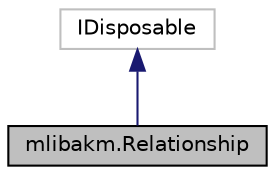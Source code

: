 digraph "mlibakm.Relationship"
{
 // LATEX_PDF_SIZE
  edge [fontname="Helvetica",fontsize="10",labelfontname="Helvetica",labelfontsize="10"];
  node [fontname="Helvetica",fontsize="10",shape=record];
  Node1 [label="mlibakm.Relationship",height=0.2,width=0.4,color="black", fillcolor="grey75", style="filled", fontcolor="black",tooltip=" "];
  Node2 -> Node1 [dir="back",color="midnightblue",fontsize="10",style="solid"];
  Node2 [label="IDisposable",height=0.2,width=0.4,color="grey75", fillcolor="white", style="filled",tooltip=" "];
}
